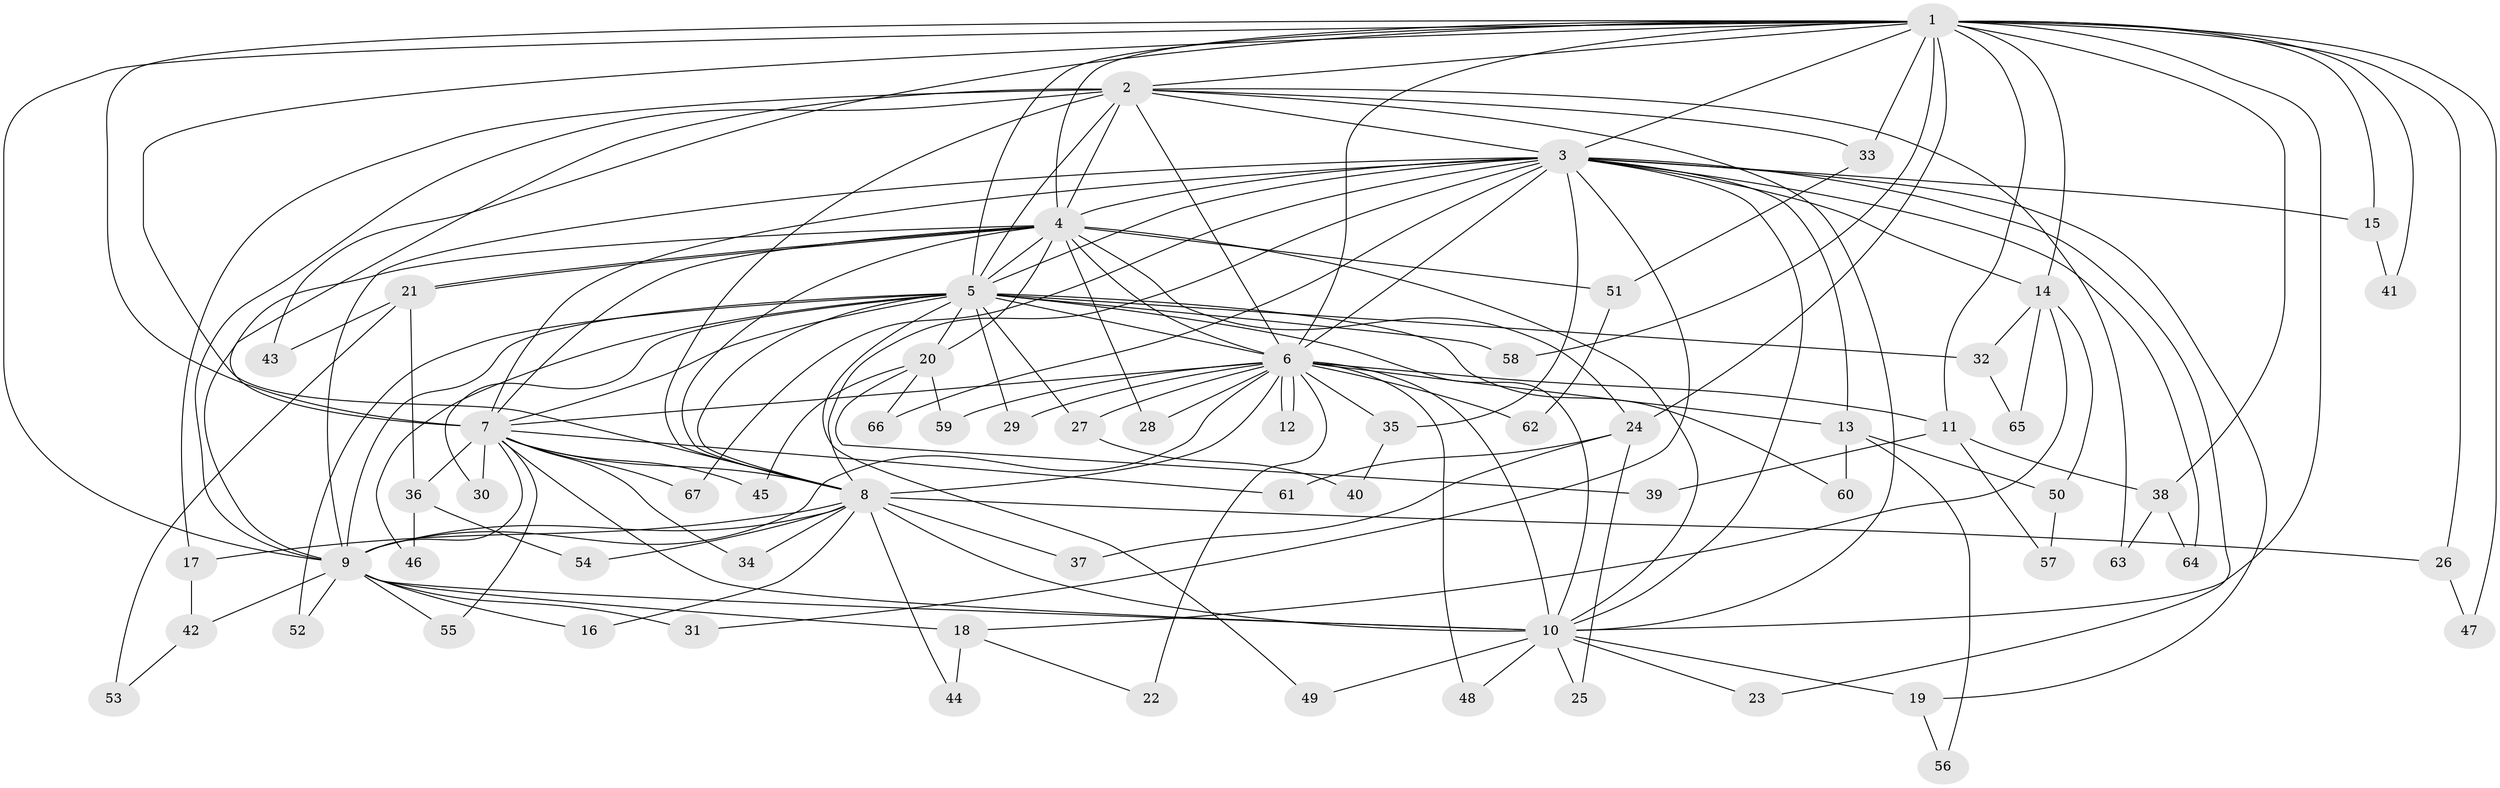 // coarse degree distribution, {13: 0.07692307692307693, 1: 0.23076923076923078, 2: 0.5, 4: 0.07692307692307693, 9: 0.038461538461538464, 3: 0.038461538461538464, 14: 0.038461538461538464}
// Generated by graph-tools (version 1.1) at 2025/47/03/04/25 21:47:22]
// undirected, 67 vertices, 159 edges
graph export_dot {
graph [start="1"]
  node [color=gray90,style=filled];
  1;
  2;
  3;
  4;
  5;
  6;
  7;
  8;
  9;
  10;
  11;
  12;
  13;
  14;
  15;
  16;
  17;
  18;
  19;
  20;
  21;
  22;
  23;
  24;
  25;
  26;
  27;
  28;
  29;
  30;
  31;
  32;
  33;
  34;
  35;
  36;
  37;
  38;
  39;
  40;
  41;
  42;
  43;
  44;
  45;
  46;
  47;
  48;
  49;
  50;
  51;
  52;
  53;
  54;
  55;
  56;
  57;
  58;
  59;
  60;
  61;
  62;
  63;
  64;
  65;
  66;
  67;
  1 -- 2;
  1 -- 3;
  1 -- 4;
  1 -- 5;
  1 -- 6;
  1 -- 7;
  1 -- 8;
  1 -- 9;
  1 -- 10;
  1 -- 11;
  1 -- 14;
  1 -- 15;
  1 -- 24;
  1 -- 26;
  1 -- 33;
  1 -- 38;
  1 -- 41;
  1 -- 43;
  1 -- 47;
  1 -- 58;
  2 -- 3;
  2 -- 4;
  2 -- 5;
  2 -- 6;
  2 -- 7;
  2 -- 8;
  2 -- 9;
  2 -- 10;
  2 -- 17;
  2 -- 33;
  2 -- 63;
  3 -- 4;
  3 -- 5;
  3 -- 6;
  3 -- 7;
  3 -- 8;
  3 -- 9;
  3 -- 10;
  3 -- 13;
  3 -- 14;
  3 -- 15;
  3 -- 19;
  3 -- 23;
  3 -- 31;
  3 -- 35;
  3 -- 64;
  3 -- 66;
  3 -- 67;
  4 -- 5;
  4 -- 6;
  4 -- 7;
  4 -- 8;
  4 -- 9;
  4 -- 10;
  4 -- 20;
  4 -- 21;
  4 -- 21;
  4 -- 24;
  4 -- 28;
  4 -- 51;
  5 -- 6;
  5 -- 7;
  5 -- 8;
  5 -- 9;
  5 -- 10;
  5 -- 20;
  5 -- 27;
  5 -- 29;
  5 -- 30;
  5 -- 32;
  5 -- 46;
  5 -- 49;
  5 -- 52;
  5 -- 58;
  5 -- 60;
  6 -- 7;
  6 -- 8;
  6 -- 9;
  6 -- 10;
  6 -- 11;
  6 -- 12;
  6 -- 12;
  6 -- 13;
  6 -- 22;
  6 -- 27;
  6 -- 28;
  6 -- 29;
  6 -- 35;
  6 -- 48;
  6 -- 59;
  6 -- 62;
  7 -- 8;
  7 -- 9;
  7 -- 10;
  7 -- 30;
  7 -- 34;
  7 -- 36;
  7 -- 45;
  7 -- 55;
  7 -- 61;
  7 -- 67;
  8 -- 9;
  8 -- 10;
  8 -- 16;
  8 -- 17;
  8 -- 26;
  8 -- 34;
  8 -- 37;
  8 -- 44;
  8 -- 54;
  9 -- 10;
  9 -- 16;
  9 -- 18;
  9 -- 31;
  9 -- 42;
  9 -- 52;
  9 -- 55;
  10 -- 19;
  10 -- 23;
  10 -- 25;
  10 -- 48;
  10 -- 49;
  11 -- 38;
  11 -- 39;
  11 -- 57;
  13 -- 50;
  13 -- 56;
  13 -- 60;
  14 -- 18;
  14 -- 32;
  14 -- 50;
  14 -- 65;
  15 -- 41;
  17 -- 42;
  18 -- 22;
  18 -- 44;
  19 -- 56;
  20 -- 39;
  20 -- 45;
  20 -- 59;
  20 -- 66;
  21 -- 36;
  21 -- 43;
  21 -- 53;
  24 -- 25;
  24 -- 37;
  24 -- 61;
  26 -- 47;
  27 -- 40;
  32 -- 65;
  33 -- 51;
  35 -- 40;
  36 -- 46;
  36 -- 54;
  38 -- 63;
  38 -- 64;
  42 -- 53;
  50 -- 57;
  51 -- 62;
}
